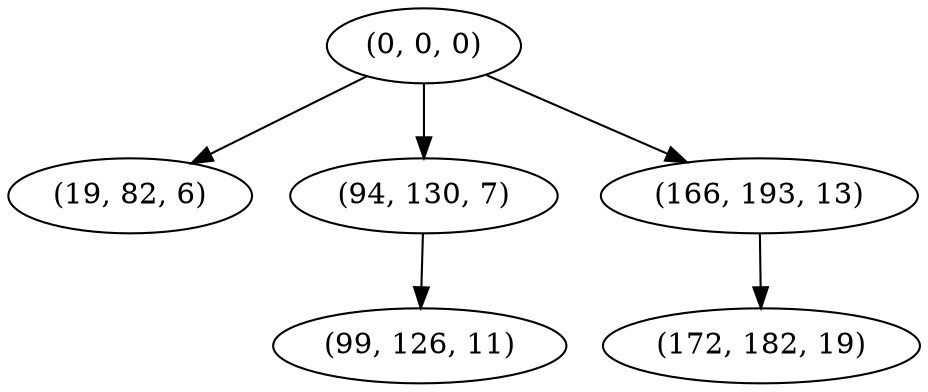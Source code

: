 digraph tree {
    "(0, 0, 0)";
    "(19, 82, 6)";
    "(94, 130, 7)";
    "(99, 126, 11)";
    "(166, 193, 13)";
    "(172, 182, 19)";
    "(0, 0, 0)" -> "(19, 82, 6)";
    "(0, 0, 0)" -> "(94, 130, 7)";
    "(0, 0, 0)" -> "(166, 193, 13)";
    "(94, 130, 7)" -> "(99, 126, 11)";
    "(166, 193, 13)" -> "(172, 182, 19)";
}
